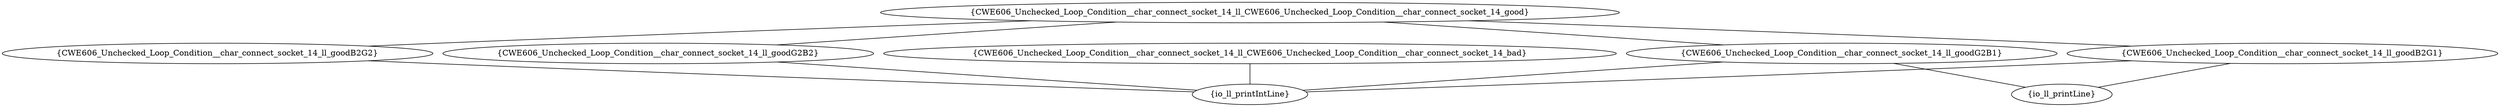 graph "cg graph" {
CWE606_Unchecked_Loop_Condition__char_connect_socket_14_ll_goodB2G2 [label="{CWE606_Unchecked_Loop_Condition__char_connect_socket_14_ll_goodB2G2}"];
io_ll_printIntLine [label="{io_ll_printIntLine}"];
CWE606_Unchecked_Loop_Condition__char_connect_socket_14_ll_goodG2B2 [label="{CWE606_Unchecked_Loop_Condition__char_connect_socket_14_ll_goodG2B2}"];
CWE606_Unchecked_Loop_Condition__char_connect_socket_14_ll_goodB2G1 [label="{CWE606_Unchecked_Loop_Condition__char_connect_socket_14_ll_goodB2G1}"];
io_ll_printLine [label="{io_ll_printLine}"];
CWE606_Unchecked_Loop_Condition__char_connect_socket_14_ll_goodG2B1 [label="{CWE606_Unchecked_Loop_Condition__char_connect_socket_14_ll_goodG2B1}"];
CWE606_Unchecked_Loop_Condition__char_connect_socket_14_ll_CWE606_Unchecked_Loop_Condition__char_connect_socket_14_good [label="{CWE606_Unchecked_Loop_Condition__char_connect_socket_14_ll_CWE606_Unchecked_Loop_Condition__char_connect_socket_14_good}"];
CWE606_Unchecked_Loop_Condition__char_connect_socket_14_ll_CWE606_Unchecked_Loop_Condition__char_connect_socket_14_bad [label="{CWE606_Unchecked_Loop_Condition__char_connect_socket_14_ll_CWE606_Unchecked_Loop_Condition__char_connect_socket_14_bad}"];
CWE606_Unchecked_Loop_Condition__char_connect_socket_14_ll_goodB2G2 -- io_ll_printIntLine;
CWE606_Unchecked_Loop_Condition__char_connect_socket_14_ll_goodG2B2 -- io_ll_printIntLine;
CWE606_Unchecked_Loop_Condition__char_connect_socket_14_ll_goodB2G1 -- io_ll_printLine;
CWE606_Unchecked_Loop_Condition__char_connect_socket_14_ll_goodB2G1 -- io_ll_printIntLine;
CWE606_Unchecked_Loop_Condition__char_connect_socket_14_ll_goodG2B1 -- io_ll_printLine;
CWE606_Unchecked_Loop_Condition__char_connect_socket_14_ll_goodG2B1 -- io_ll_printIntLine;
CWE606_Unchecked_Loop_Condition__char_connect_socket_14_ll_CWE606_Unchecked_Loop_Condition__char_connect_socket_14_good -- CWE606_Unchecked_Loop_Condition__char_connect_socket_14_ll_goodB2G1;
CWE606_Unchecked_Loop_Condition__char_connect_socket_14_ll_CWE606_Unchecked_Loop_Condition__char_connect_socket_14_good -- CWE606_Unchecked_Loop_Condition__char_connect_socket_14_ll_goodB2G2;
CWE606_Unchecked_Loop_Condition__char_connect_socket_14_ll_CWE606_Unchecked_Loop_Condition__char_connect_socket_14_good -- CWE606_Unchecked_Loop_Condition__char_connect_socket_14_ll_goodG2B1;
CWE606_Unchecked_Loop_Condition__char_connect_socket_14_ll_CWE606_Unchecked_Loop_Condition__char_connect_socket_14_good -- CWE606_Unchecked_Loop_Condition__char_connect_socket_14_ll_goodG2B2;
CWE606_Unchecked_Loop_Condition__char_connect_socket_14_ll_CWE606_Unchecked_Loop_Condition__char_connect_socket_14_bad -- io_ll_printIntLine;
}
